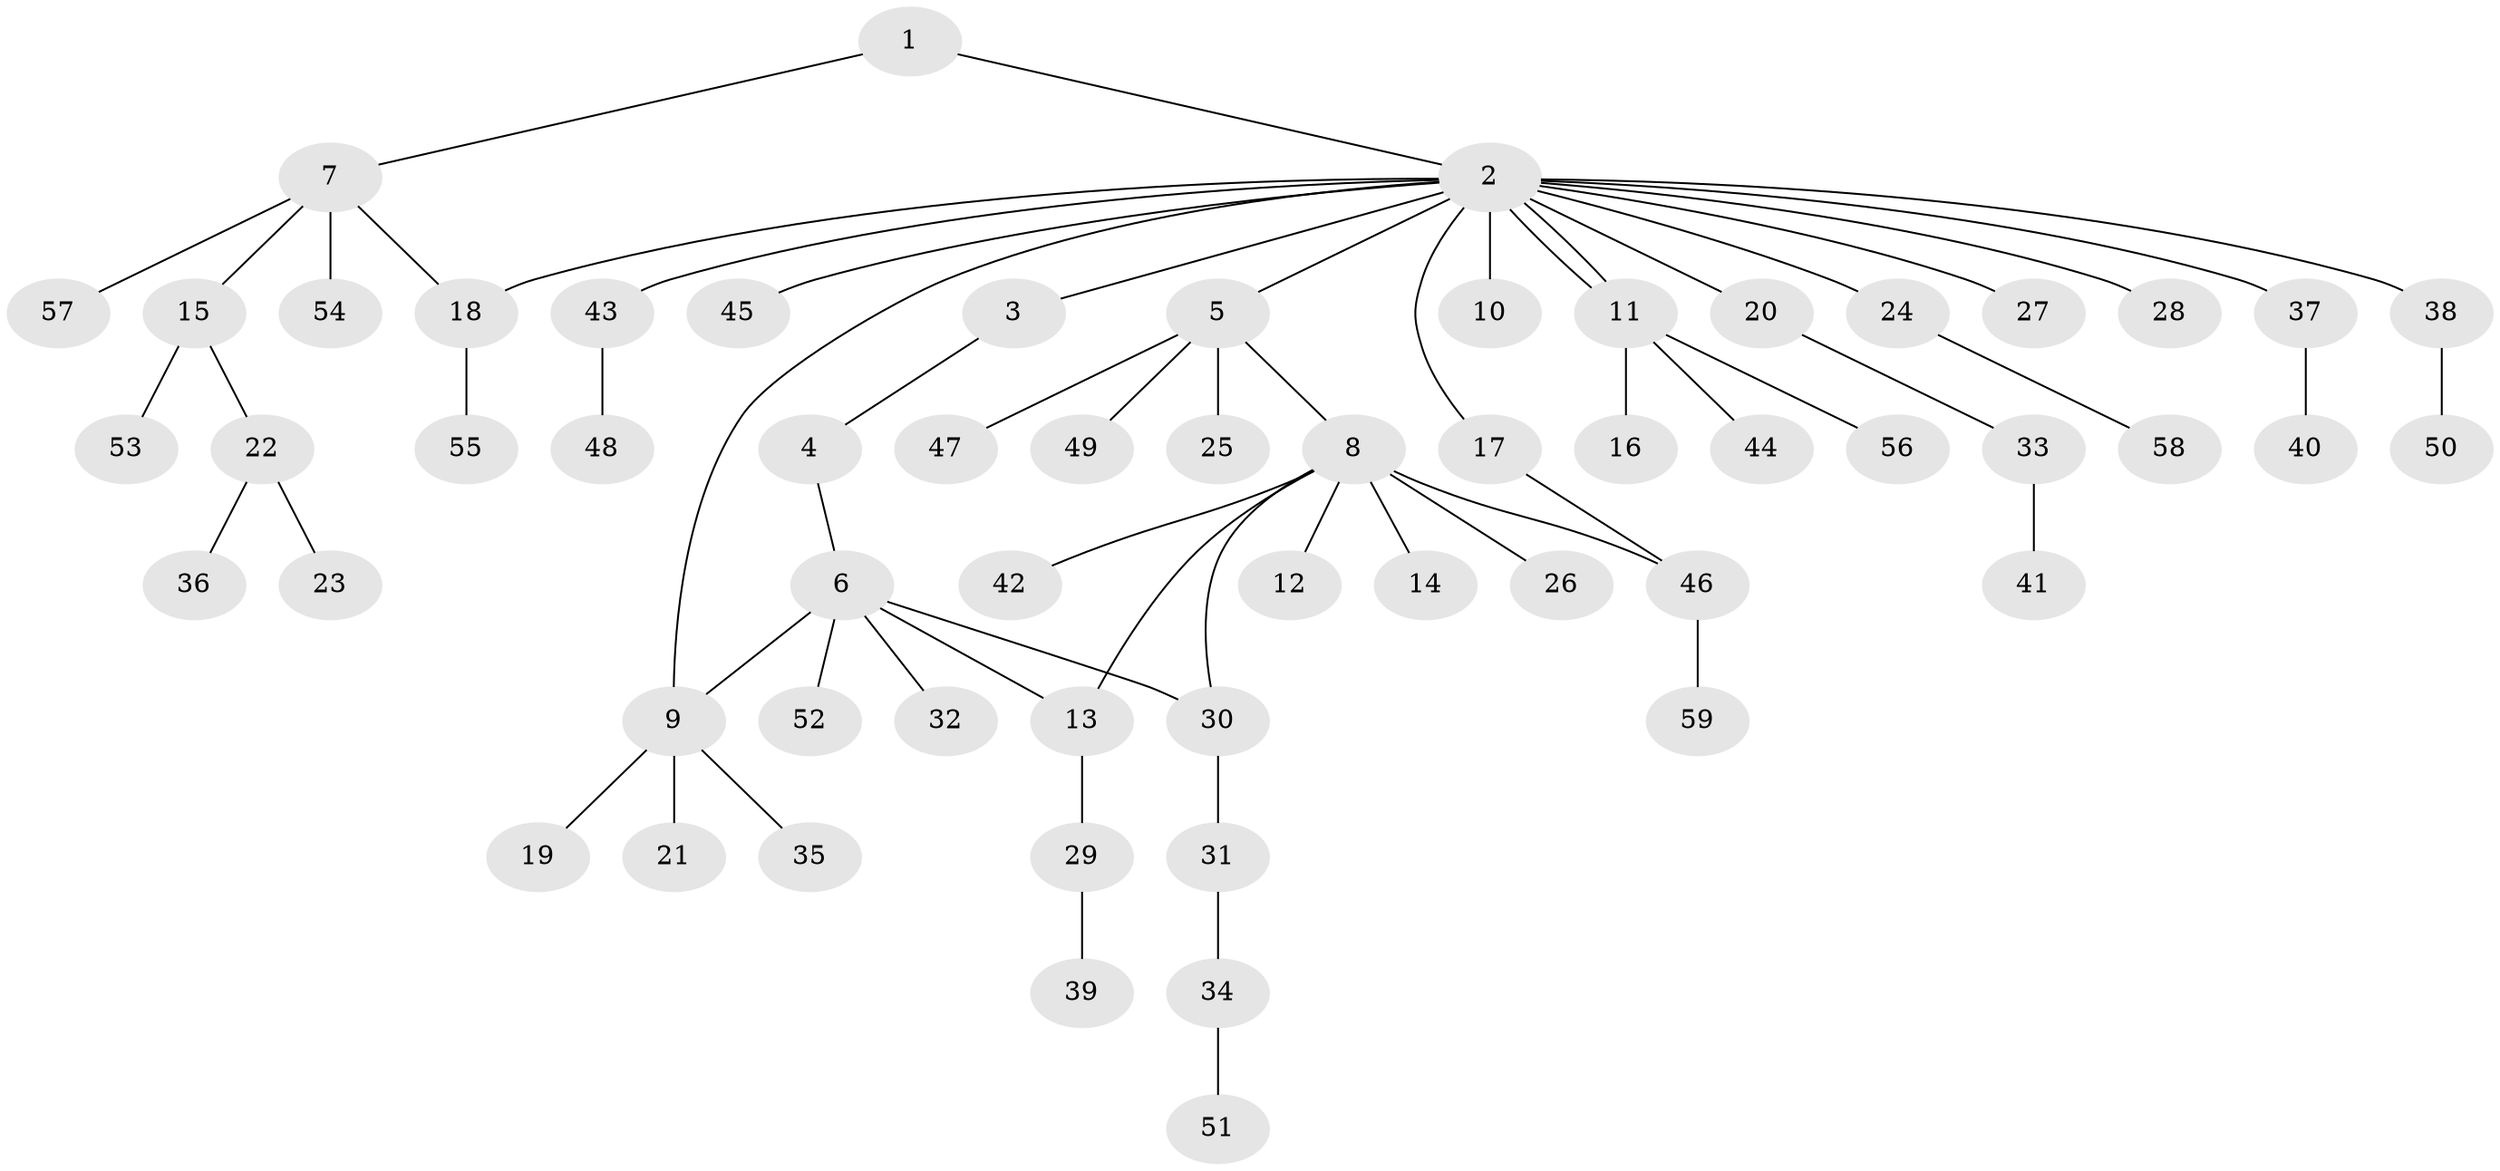 // coarse degree distribution, {2: 0.14285714285714285, 18: 0.023809523809523808, 4: 0.047619047619047616, 7: 0.023809523809523808, 6: 0.023809523809523808, 9: 0.023809523809523808, 1: 0.6904761904761905, 3: 0.023809523809523808}
// Generated by graph-tools (version 1.1) at 2025/23/03/03/25 07:23:49]
// undirected, 59 vertices, 64 edges
graph export_dot {
graph [start="1"]
  node [color=gray90,style=filled];
  1;
  2;
  3;
  4;
  5;
  6;
  7;
  8;
  9;
  10;
  11;
  12;
  13;
  14;
  15;
  16;
  17;
  18;
  19;
  20;
  21;
  22;
  23;
  24;
  25;
  26;
  27;
  28;
  29;
  30;
  31;
  32;
  33;
  34;
  35;
  36;
  37;
  38;
  39;
  40;
  41;
  42;
  43;
  44;
  45;
  46;
  47;
  48;
  49;
  50;
  51;
  52;
  53;
  54;
  55;
  56;
  57;
  58;
  59;
  1 -- 2;
  1 -- 7;
  2 -- 3;
  2 -- 5;
  2 -- 9;
  2 -- 10;
  2 -- 11;
  2 -- 11;
  2 -- 17;
  2 -- 18;
  2 -- 20;
  2 -- 24;
  2 -- 27;
  2 -- 28;
  2 -- 37;
  2 -- 38;
  2 -- 43;
  2 -- 45;
  3 -- 4;
  4 -- 6;
  5 -- 8;
  5 -- 25;
  5 -- 47;
  5 -- 49;
  6 -- 9;
  6 -- 13;
  6 -- 30;
  6 -- 32;
  6 -- 52;
  7 -- 15;
  7 -- 18;
  7 -- 54;
  7 -- 57;
  8 -- 12;
  8 -- 13;
  8 -- 14;
  8 -- 26;
  8 -- 30;
  8 -- 42;
  8 -- 46;
  9 -- 19;
  9 -- 21;
  9 -- 35;
  11 -- 16;
  11 -- 44;
  11 -- 56;
  13 -- 29;
  15 -- 22;
  15 -- 53;
  17 -- 46;
  18 -- 55;
  20 -- 33;
  22 -- 23;
  22 -- 36;
  24 -- 58;
  29 -- 39;
  30 -- 31;
  31 -- 34;
  33 -- 41;
  34 -- 51;
  37 -- 40;
  38 -- 50;
  43 -- 48;
  46 -- 59;
}
